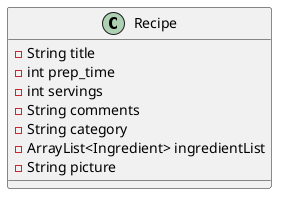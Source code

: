@startuml
'https://plantuml.com/class-diagram

class Recipe {
-String title
-int prep_time
-int servings
-String comments
-String category
-ArrayList<Ingredient> ingredientList
-String picture
}

@enduml